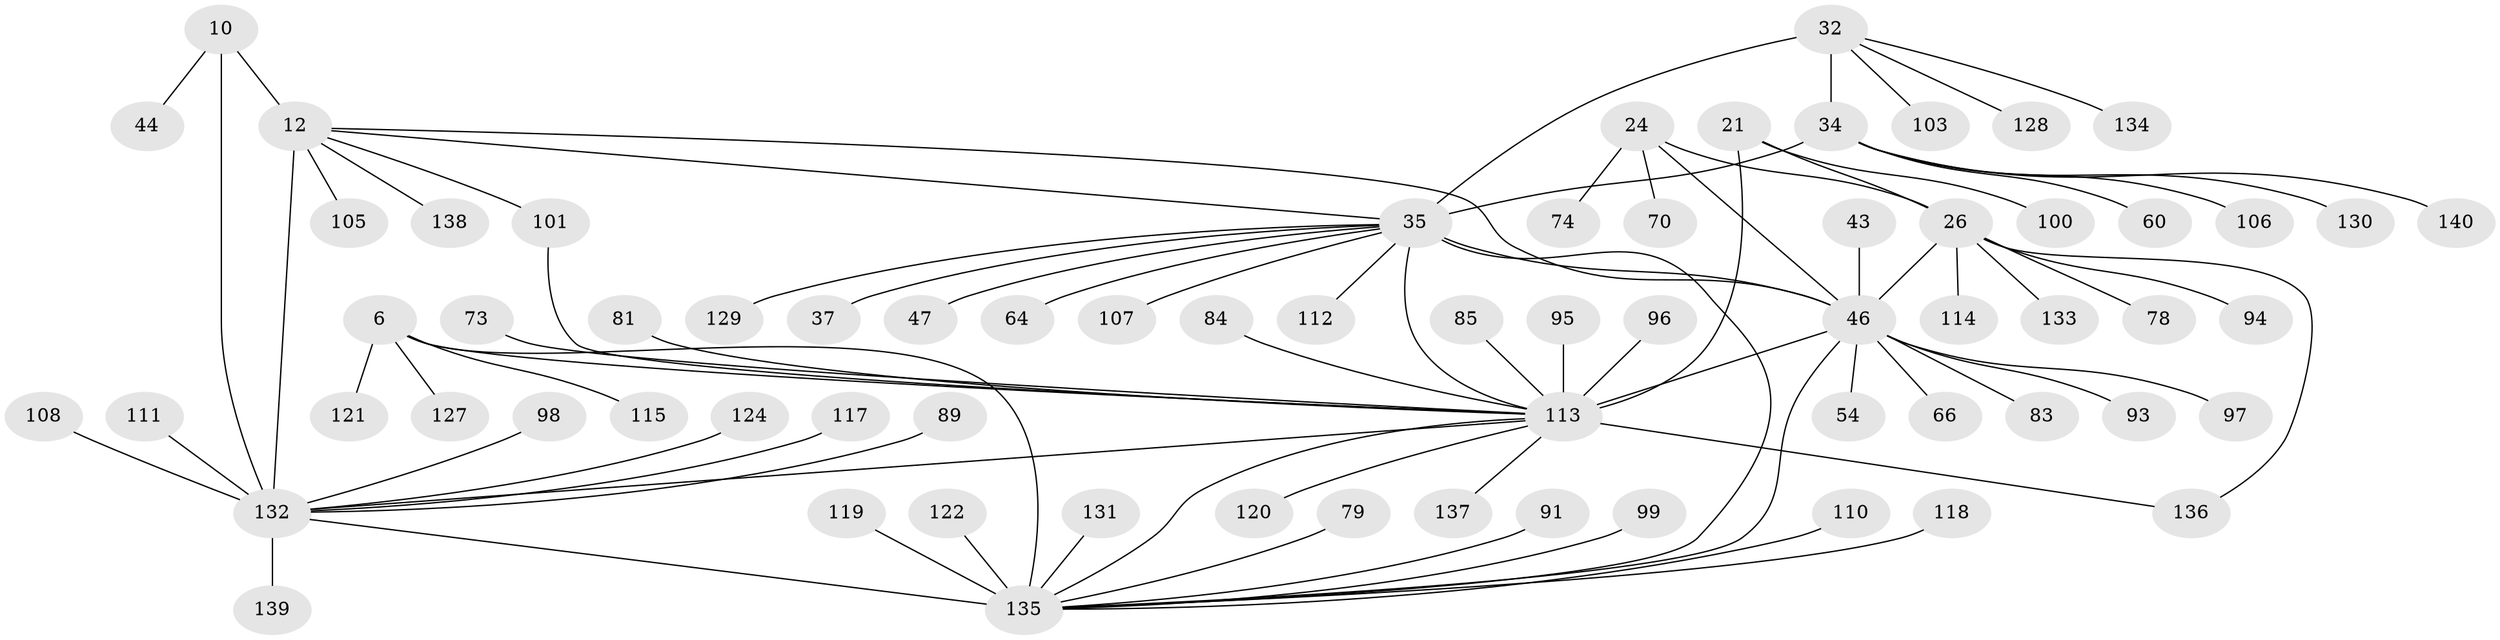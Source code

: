 // original degree distribution, {13: 0.014285714285714285, 10: 0.014285714285714285, 9: 0.05, 11: 0.06428571428571428, 7: 0.05, 8: 0.03571428571428571, 6: 0.007142857142857143, 16: 0.007142857142857143, 12: 0.007142857142857143, 1: 0.5642857142857143, 2: 0.17142857142857143, 3: 0.014285714285714285}
// Generated by graph-tools (version 1.1) at 2025/55/03/09/25 04:55:42]
// undirected, 70 vertices, 82 edges
graph export_dot {
graph [start="1"]
  node [color=gray90,style=filled];
  6 [super="+3"];
  10 [super="+8"];
  12 [super="+9"];
  21 [super="+15"];
  24 [super="+23"];
  26 [super="+22"];
  32 [super="+30"];
  34 [super="+33"];
  35 [super="+31+29"];
  37;
  43;
  44;
  46 [super="+28"];
  47;
  54;
  60;
  64;
  66;
  70;
  73;
  74;
  78;
  79;
  81;
  83;
  84;
  85;
  89 [super="+53"];
  91;
  93;
  94;
  95;
  96;
  97;
  98;
  99;
  100;
  101 [super="+87"];
  103;
  105;
  106;
  107;
  108;
  110;
  111;
  112 [super="+90"];
  113 [super="+80+45+72+75+104+51+59+63+69"];
  114;
  115;
  117;
  118 [super="+41"];
  119;
  120;
  121;
  122;
  124;
  127 [super="+123"];
  128 [super="+92"];
  129 [super="+56"];
  130;
  131;
  132 [super="+14+55+58+61+71+88"];
  133 [super="+109"];
  134;
  135 [super="+7+48+116+57+126+62+65+76+77"];
  136;
  137;
  138;
  139;
  140 [super="+125"];
  6 -- 115;
  6 -- 121;
  6 -- 127;
  6 -- 135 [weight=10];
  6 -- 113;
  10 -- 12 [weight=4];
  10 -- 44;
  10 -- 132 [weight=6];
  12 -- 105;
  12 -- 138;
  12 -- 35;
  12 -- 101;
  12 -- 46;
  12 -- 132 [weight=6];
  21 -- 100;
  21 -- 26;
  21 -- 113 [weight=10];
  24 -- 26 [weight=4];
  24 -- 70;
  24 -- 74;
  24 -- 46 [weight=6];
  26 -- 114;
  26 -- 136;
  26 -- 78;
  26 -- 94;
  26 -- 133;
  26 -- 46 [weight=6];
  32 -- 34 [weight=4];
  32 -- 35 [weight=6];
  32 -- 103;
  32 -- 134;
  32 -- 128;
  34 -- 35 [weight=6];
  34 -- 60;
  34 -- 106;
  34 -- 130;
  34 -- 140;
  35 -- 64;
  35 -- 107;
  35 -- 37;
  35 -- 46 [weight=2];
  35 -- 47;
  35 -- 129;
  35 -- 112;
  35 -- 135;
  35 -- 113 [weight=3];
  43 -- 46;
  46 -- 66;
  46 -- 83;
  46 -- 93;
  46 -- 97;
  46 -- 54;
  46 -- 135 [weight=2];
  46 -- 113 [weight=3];
  73 -- 113;
  79 -- 135;
  81 -- 113;
  84 -- 113;
  85 -- 113;
  89 -- 132;
  91 -- 135;
  95 -- 113;
  96 -- 113;
  98 -- 132;
  99 -- 135;
  101 -- 113;
  108 -- 132;
  110 -- 135;
  111 -- 132;
  113 -- 135 [weight=3];
  113 -- 132;
  113 -- 137;
  113 -- 120;
  113 -- 136;
  117 -- 132;
  118 -- 135;
  119 -- 135;
  122 -- 135;
  124 -- 132;
  131 -- 135;
  132 -- 139;
  132 -- 135;
}
